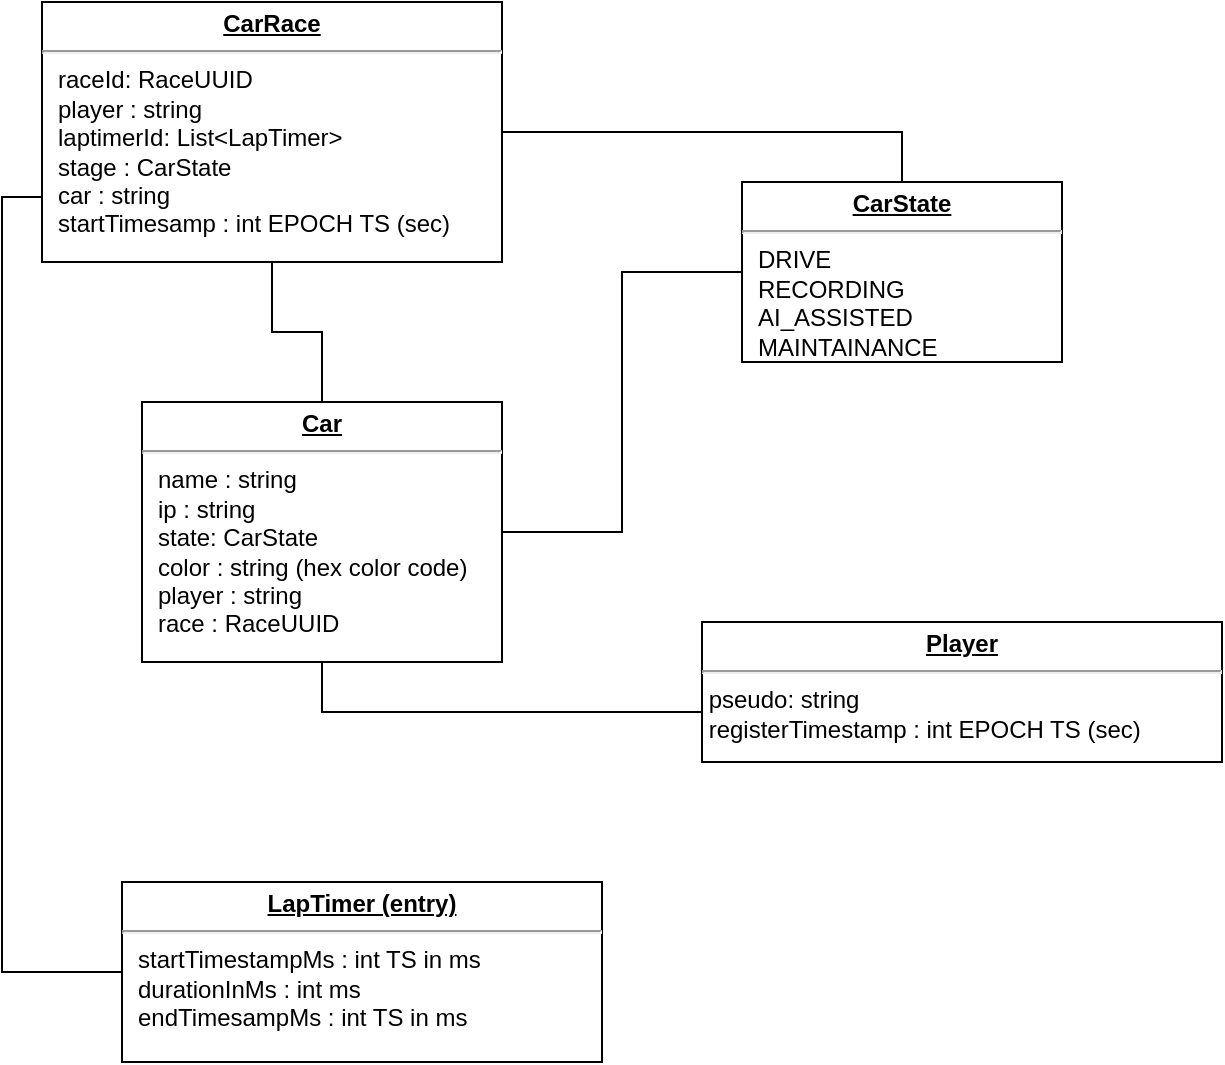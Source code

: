 <mxfile version="18.0.4" type="github">
  <diagram id="e1QQgeSIEFL-RHZgehJZ" name="Page-1">
    <mxGraphModel dx="1350" dy="764" grid="1" gridSize="10" guides="1" tooltips="1" connect="1" arrows="1" fold="1" page="1" pageScale="1" pageWidth="827" pageHeight="1169" math="0" shadow="0">
      <root>
        <mxCell id="0" />
        <mxCell id="1" parent="0" />
        <mxCell id="FvvMaMzkXvDPvRKLerXG-13" style="edgeStyle=orthogonalEdgeStyle;rounded=0;orthogonalLoop=1;jettySize=auto;html=1;exitX=0.5;exitY=1;exitDx=0;exitDy=0;entryX=0;entryY=0.643;entryDx=0;entryDy=0;entryPerimeter=0;endArrow=none;endFill=0;" edge="1" parent="1" source="FvvMaMzkXvDPvRKLerXG-9" target="FvvMaMzkXvDPvRKLerXG-12">
          <mxGeometry relative="1" as="geometry" />
        </mxCell>
        <mxCell id="FvvMaMzkXvDPvRKLerXG-14" style="edgeStyle=orthogonalEdgeStyle;rounded=0;orthogonalLoop=1;jettySize=auto;html=1;exitX=1;exitY=0.5;exitDx=0;exitDy=0;entryX=0;entryY=0.5;entryDx=0;entryDy=0;endArrow=none;endFill=0;" edge="1" parent="1" source="FvvMaMzkXvDPvRKLerXG-9" target="FvvMaMzkXvDPvRKLerXG-10">
          <mxGeometry relative="1" as="geometry" />
        </mxCell>
        <mxCell id="FvvMaMzkXvDPvRKLerXG-9" value="&lt;p style=&quot;margin:0px;margin-top:4px;text-align:center;text-decoration:underline;&quot;&gt;&lt;b&gt;Car&lt;/b&gt;&lt;br&gt;&lt;/p&gt;&lt;hr&gt;&lt;p style=&quot;margin:0px;margin-left:8px;&quot;&gt;name : string&lt;br&gt;&lt;/p&gt;&lt;p style=&quot;margin:0px;margin-left:8px;&quot;&gt;ip : string&lt;br&gt;state: CarState&lt;br&gt;color : string (hex color code)&lt;/p&gt;&lt;p style=&quot;margin:0px;margin-left:8px;&quot;&gt;player : string&lt;/p&gt;&lt;p style=&quot;margin:0px;margin-left:8px;&quot;&gt;race : RaceUUID&lt;br&gt;&lt;/p&gt;" style="verticalAlign=top;align=left;overflow=fill;fontSize=12;fontFamily=Helvetica;html=1;" vertex="1" parent="1">
          <mxGeometry x="200" y="230" width="180" height="130" as="geometry" />
        </mxCell>
        <mxCell id="FvvMaMzkXvDPvRKLerXG-10" value="&lt;p style=&quot;margin:0px;margin-top:4px;text-align:center;text-decoration:underline;&quot;&gt;&lt;b&gt;CarState&lt;/b&gt;&lt;br&gt;&lt;/p&gt;&lt;hr&gt;&lt;p style=&quot;margin:0px;margin-left:8px;&quot;&gt;DRIVE&lt;br&gt;RECORDING&lt;br&gt;AI_ASSISTED&lt;/p&gt;&lt;p style=&quot;margin:0px;margin-left:8px;&quot;&gt;MAINTAINANCE&lt;br&gt;&lt;/p&gt;" style="verticalAlign=top;align=left;overflow=fill;fontSize=12;fontFamily=Helvetica;html=1;" vertex="1" parent="1">
          <mxGeometry x="500" y="120" width="160" height="90" as="geometry" />
        </mxCell>
        <mxCell id="FvvMaMzkXvDPvRKLerXG-12" value="&lt;p style=&quot;margin:0px;margin-top:4px;text-align:center;text-decoration:underline;&quot;&gt;&lt;b&gt;Player&lt;/b&gt;&lt;br&gt;&lt;/p&gt;&lt;hr&gt;&lt;div&gt;&amp;nbsp;pseudo: string&lt;/div&gt;&lt;div&gt;&amp;nbsp;registerTimestamp : int EPOCH TS (sec)&lt;/div&gt;" style="verticalAlign=top;align=left;overflow=fill;fontSize=12;fontFamily=Helvetica;html=1;" vertex="1" parent="1">
          <mxGeometry x="480" y="340" width="260" height="70" as="geometry" />
        </mxCell>
        <mxCell id="FvvMaMzkXvDPvRKLerXG-16" style="edgeStyle=orthogonalEdgeStyle;rounded=0;orthogonalLoop=1;jettySize=auto;html=1;exitX=1;exitY=0.5;exitDx=0;exitDy=0;entryX=0.5;entryY=0;entryDx=0;entryDy=0;endArrow=none;endFill=0;" edge="1" parent="1" source="FvvMaMzkXvDPvRKLerXG-15" target="FvvMaMzkXvDPvRKLerXG-10">
          <mxGeometry relative="1" as="geometry" />
        </mxCell>
        <mxCell id="FvvMaMzkXvDPvRKLerXG-17" style="edgeStyle=orthogonalEdgeStyle;rounded=0;orthogonalLoop=1;jettySize=auto;html=1;exitX=0.5;exitY=1;exitDx=0;exitDy=0;endArrow=none;endFill=0;" edge="1" parent="1" source="FvvMaMzkXvDPvRKLerXG-15" target="FvvMaMzkXvDPvRKLerXG-9">
          <mxGeometry relative="1" as="geometry" />
        </mxCell>
        <mxCell id="FvvMaMzkXvDPvRKLerXG-19" style="edgeStyle=orthogonalEdgeStyle;rounded=0;orthogonalLoop=1;jettySize=auto;html=1;exitX=0;exitY=0.75;exitDx=0;exitDy=0;entryX=0;entryY=0.5;entryDx=0;entryDy=0;endArrow=none;endFill=0;" edge="1" parent="1" source="FvvMaMzkXvDPvRKLerXG-15" target="FvvMaMzkXvDPvRKLerXG-18">
          <mxGeometry relative="1" as="geometry" />
        </mxCell>
        <mxCell id="FvvMaMzkXvDPvRKLerXG-15" value="&lt;p style=&quot;margin:0px;margin-top:4px;text-align:center;text-decoration:underline;&quot;&gt;&lt;b&gt;CarRace&lt;/b&gt;&lt;br&gt;&lt;/p&gt;&lt;hr&gt;&lt;p style=&quot;margin:0px;margin-left:8px;&quot;&gt;raceId: RaceUUID&lt;br&gt;&lt;/p&gt;&lt;p style=&quot;margin:0px;margin-left:8px;&quot;&gt;player : string&lt;br&gt;laptimerId: List&amp;lt;LapTimer&amp;gt;&lt;br&gt;stage : CarState&lt;br&gt;&lt;/p&gt;&lt;p style=&quot;margin:0px;margin-left:8px;&quot;&gt;car : string&lt;/p&gt;&lt;p style=&quot;margin:0px;margin-left:8px;&quot;&gt;startTimesamp : int EPOCH TS (sec)&lt;br&gt;&lt;/p&gt;" style="verticalAlign=top;align=left;overflow=fill;fontSize=12;fontFamily=Helvetica;html=1;" vertex="1" parent="1">
          <mxGeometry x="150" y="30" width="230" height="130" as="geometry" />
        </mxCell>
        <mxCell id="FvvMaMzkXvDPvRKLerXG-18" value="&lt;p style=&quot;margin:0px;margin-top:4px;text-align:center;text-decoration:underline;&quot;&gt;&lt;b&gt;LapTimer (entry)&lt;/b&gt;&lt;br&gt;&lt;/p&gt;&lt;hr&gt;&lt;p style=&quot;margin:0px;margin-left:8px;&quot;&gt;startTimestampMs : int TS in ms&lt;/p&gt;&lt;p style=&quot;margin:0px;margin-left:8px;&quot;&gt;durationInMs : int ms&lt;/p&gt;&lt;p style=&quot;margin:0px;margin-left:8px;&quot;&gt;endTimesampMs : int TS in ms&lt;br&gt;&lt;/p&gt;" style="verticalAlign=top;align=left;overflow=fill;fontSize=12;fontFamily=Helvetica;html=1;" vertex="1" parent="1">
          <mxGeometry x="190" y="470" width="240" height="90" as="geometry" />
        </mxCell>
      </root>
    </mxGraphModel>
  </diagram>
</mxfile>

